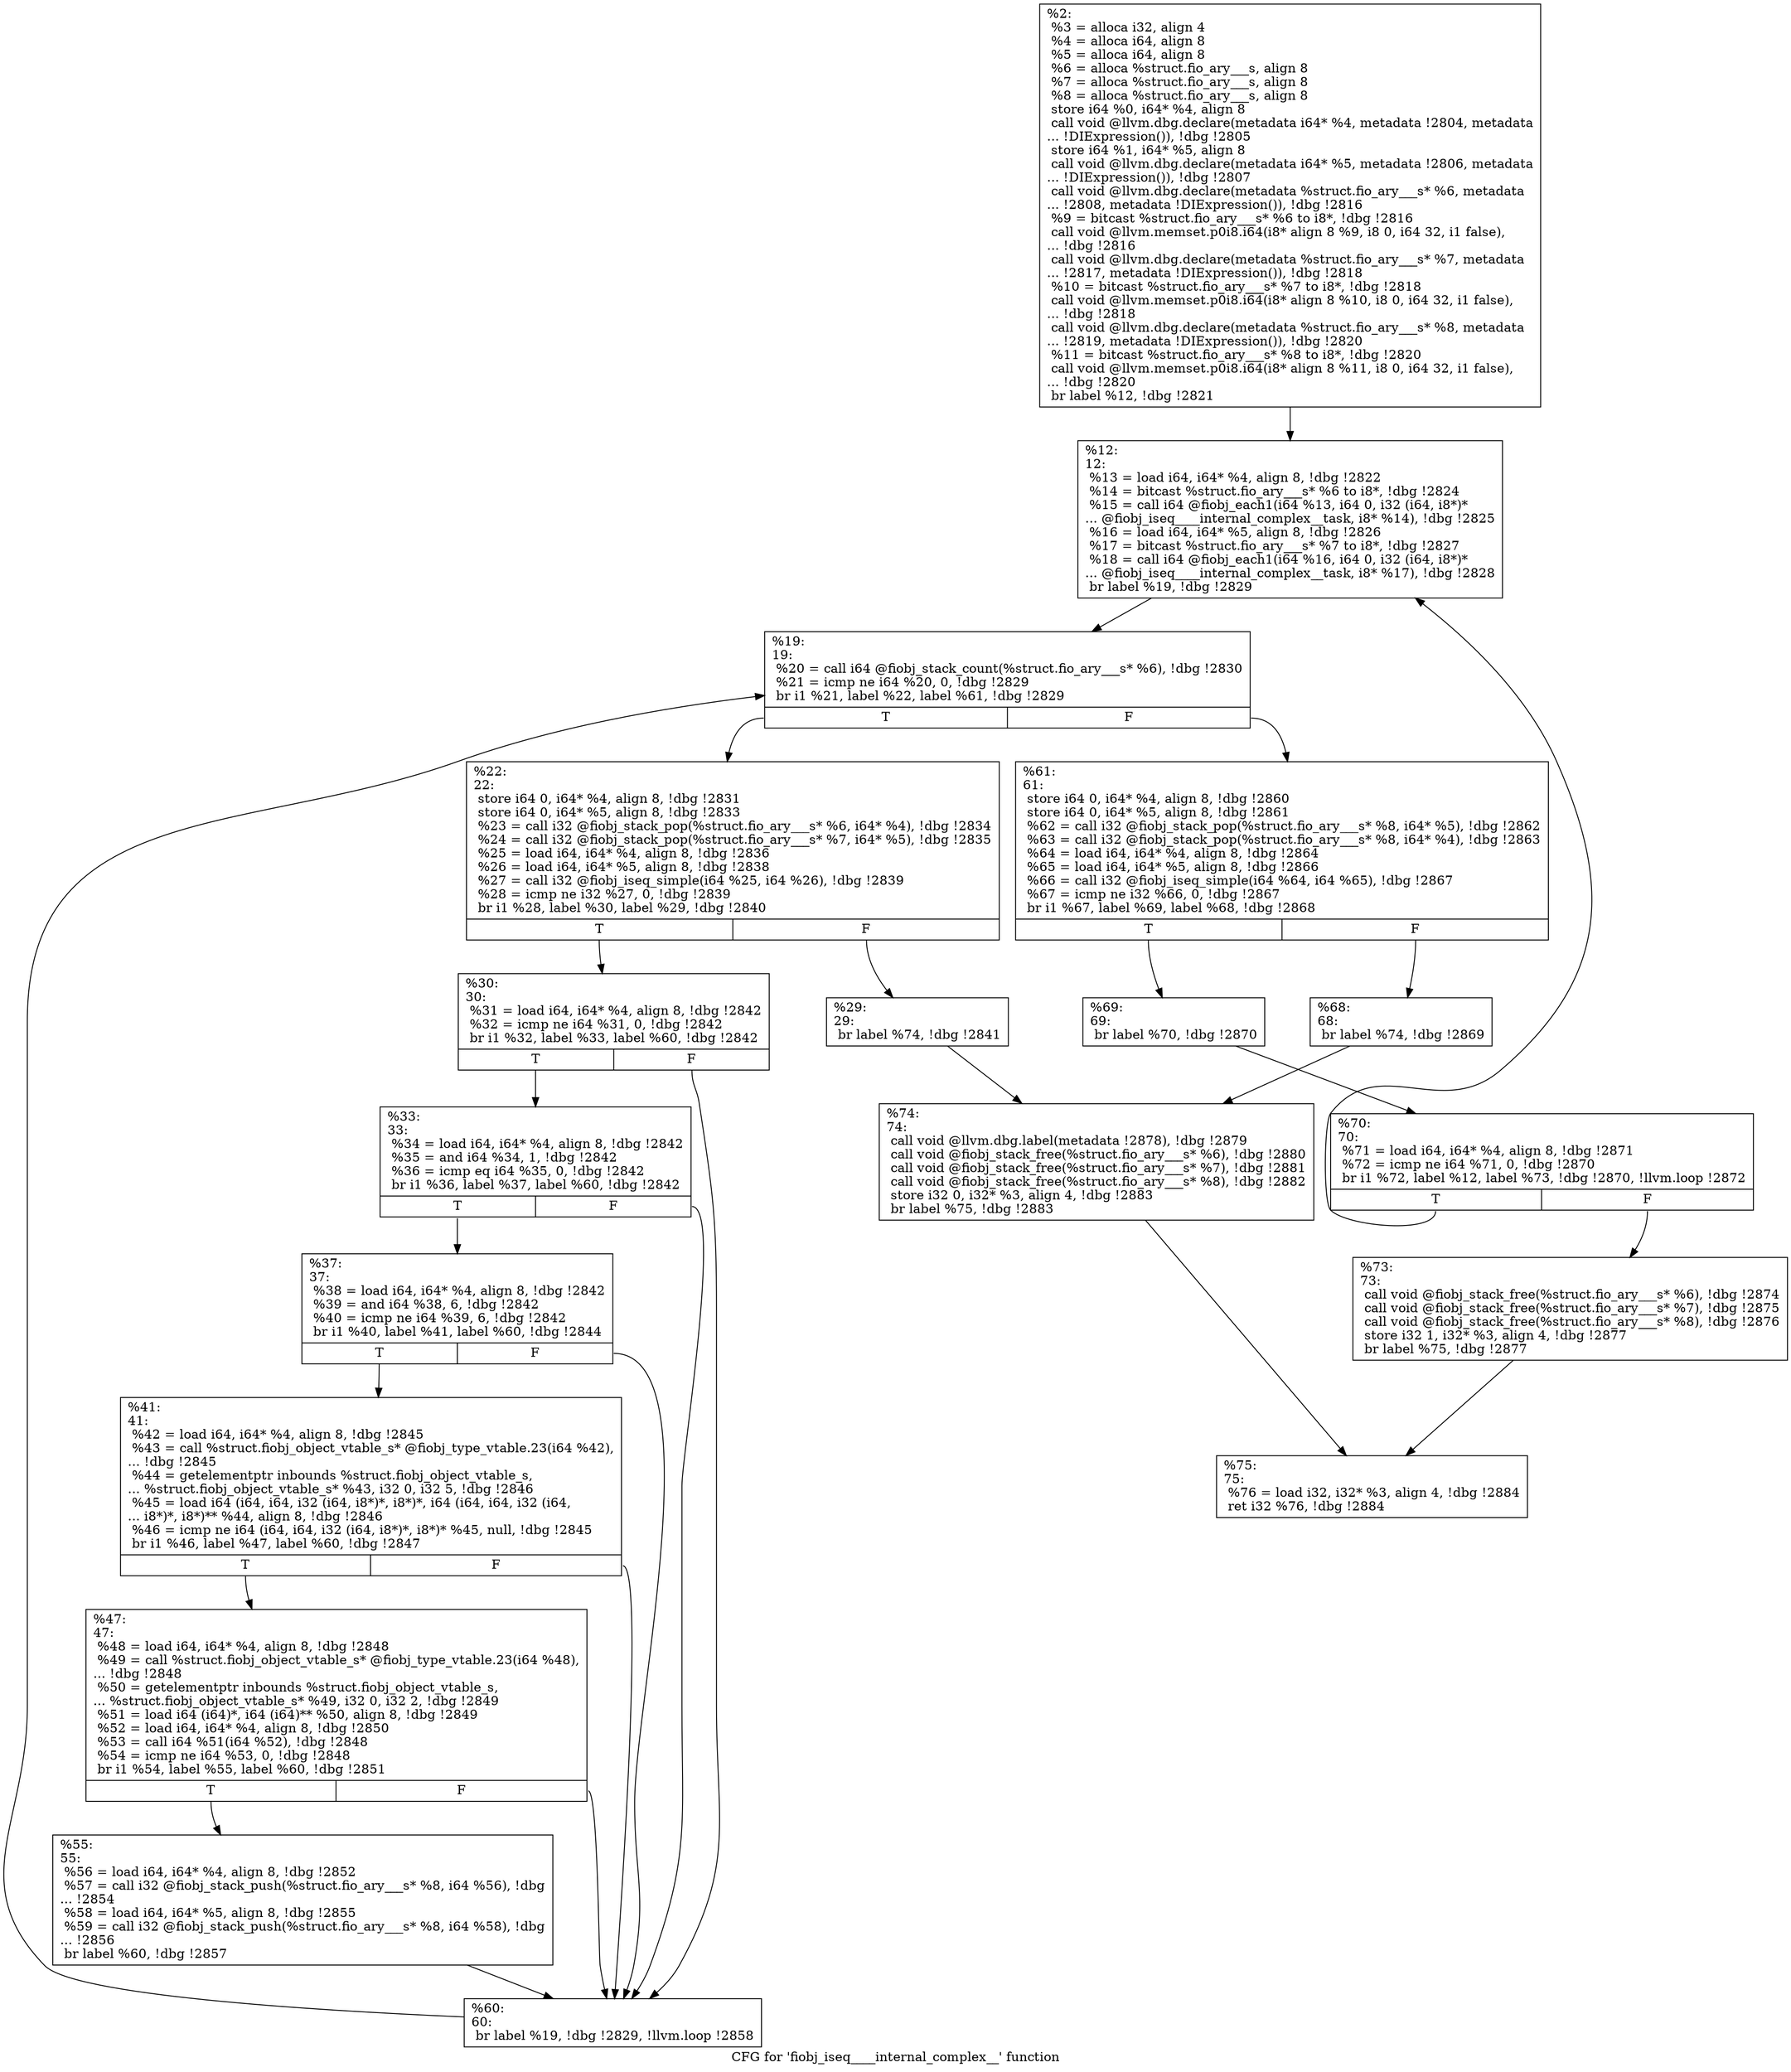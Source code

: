 digraph "CFG for 'fiobj_iseq____internal_complex__' function" {
	label="CFG for 'fiobj_iseq____internal_complex__' function";

	Node0x556851e0de30 [shape=record,label="{%2:\l  %3 = alloca i32, align 4\l  %4 = alloca i64, align 8\l  %5 = alloca i64, align 8\l  %6 = alloca %struct.fio_ary___s, align 8\l  %7 = alloca %struct.fio_ary___s, align 8\l  %8 = alloca %struct.fio_ary___s, align 8\l  store i64 %0, i64* %4, align 8\l  call void @llvm.dbg.declare(metadata i64* %4, metadata !2804, metadata\l... !DIExpression()), !dbg !2805\l  store i64 %1, i64* %5, align 8\l  call void @llvm.dbg.declare(metadata i64* %5, metadata !2806, metadata\l... !DIExpression()), !dbg !2807\l  call void @llvm.dbg.declare(metadata %struct.fio_ary___s* %6, metadata\l... !2808, metadata !DIExpression()), !dbg !2816\l  %9 = bitcast %struct.fio_ary___s* %6 to i8*, !dbg !2816\l  call void @llvm.memset.p0i8.i64(i8* align 8 %9, i8 0, i64 32, i1 false),\l... !dbg !2816\l  call void @llvm.dbg.declare(metadata %struct.fio_ary___s* %7, metadata\l... !2817, metadata !DIExpression()), !dbg !2818\l  %10 = bitcast %struct.fio_ary___s* %7 to i8*, !dbg !2818\l  call void @llvm.memset.p0i8.i64(i8* align 8 %10, i8 0, i64 32, i1 false),\l... !dbg !2818\l  call void @llvm.dbg.declare(metadata %struct.fio_ary___s* %8, metadata\l... !2819, metadata !DIExpression()), !dbg !2820\l  %11 = bitcast %struct.fio_ary___s* %8 to i8*, !dbg !2820\l  call void @llvm.memset.p0i8.i64(i8* align 8 %11, i8 0, i64 32, i1 false),\l... !dbg !2820\l  br label %12, !dbg !2821\l}"];
	Node0x556851e0de30 -> Node0x556851e108c0;
	Node0x556851e108c0 [shape=record,label="{%12:\l12:                                               \l  %13 = load i64, i64* %4, align 8, !dbg !2822\l  %14 = bitcast %struct.fio_ary___s* %6 to i8*, !dbg !2824\l  %15 = call i64 @fiobj_each1(i64 %13, i64 0, i32 (i64, i8*)*\l... @fiobj_iseq____internal_complex__task, i8* %14), !dbg !2825\l  %16 = load i64, i64* %5, align 8, !dbg !2826\l  %17 = bitcast %struct.fio_ary___s* %7 to i8*, !dbg !2827\l  %18 = call i64 @fiobj_each1(i64 %16, i64 0, i32 (i64, i8*)*\l... @fiobj_iseq____internal_complex__task, i8* %17), !dbg !2828\l  br label %19, !dbg !2829\l}"];
	Node0x556851e108c0 -> Node0x556851e10910;
	Node0x556851e10910 [shape=record,label="{%19:\l19:                                               \l  %20 = call i64 @fiobj_stack_count(%struct.fio_ary___s* %6), !dbg !2830\l  %21 = icmp ne i64 %20, 0, !dbg !2829\l  br i1 %21, label %22, label %61, !dbg !2829\l|{<s0>T|<s1>F}}"];
	Node0x556851e10910:s0 -> Node0x556851e10960;
	Node0x556851e10910:s1 -> Node0x556851e10c30;
	Node0x556851e10960 [shape=record,label="{%22:\l22:                                               \l  store i64 0, i64* %4, align 8, !dbg !2831\l  store i64 0, i64* %5, align 8, !dbg !2833\l  %23 = call i32 @fiobj_stack_pop(%struct.fio_ary___s* %6, i64* %4), !dbg !2834\l  %24 = call i32 @fiobj_stack_pop(%struct.fio_ary___s* %7, i64* %5), !dbg !2835\l  %25 = load i64, i64* %4, align 8, !dbg !2836\l  %26 = load i64, i64* %5, align 8, !dbg !2838\l  %27 = call i32 @fiobj_iseq_simple(i64 %25, i64 %26), !dbg !2839\l  %28 = icmp ne i32 %27, 0, !dbg !2839\l  br i1 %28, label %30, label %29, !dbg !2840\l|{<s0>T|<s1>F}}"];
	Node0x556851e10960:s0 -> Node0x556851e10a00;
	Node0x556851e10960:s1 -> Node0x556851e109b0;
	Node0x556851e109b0 [shape=record,label="{%29:\l29:                                               \l  br label %74, !dbg !2841\l}"];
	Node0x556851e109b0 -> Node0x556851e10dc0;
	Node0x556851e10a00 [shape=record,label="{%30:\l30:                                               \l  %31 = load i64, i64* %4, align 8, !dbg !2842\l  %32 = icmp ne i64 %31, 0, !dbg !2842\l  br i1 %32, label %33, label %60, !dbg !2842\l|{<s0>T|<s1>F}}"];
	Node0x556851e10a00:s0 -> Node0x556851e10a50;
	Node0x556851e10a00:s1 -> Node0x556851e10be0;
	Node0x556851e10a50 [shape=record,label="{%33:\l33:                                               \l  %34 = load i64, i64* %4, align 8, !dbg !2842\l  %35 = and i64 %34, 1, !dbg !2842\l  %36 = icmp eq i64 %35, 0, !dbg !2842\l  br i1 %36, label %37, label %60, !dbg !2842\l|{<s0>T|<s1>F}}"];
	Node0x556851e10a50:s0 -> Node0x556851e10aa0;
	Node0x556851e10a50:s1 -> Node0x556851e10be0;
	Node0x556851e10aa0 [shape=record,label="{%37:\l37:                                               \l  %38 = load i64, i64* %4, align 8, !dbg !2842\l  %39 = and i64 %38, 6, !dbg !2842\l  %40 = icmp ne i64 %39, 6, !dbg !2842\l  br i1 %40, label %41, label %60, !dbg !2844\l|{<s0>T|<s1>F}}"];
	Node0x556851e10aa0:s0 -> Node0x556851e10af0;
	Node0x556851e10aa0:s1 -> Node0x556851e10be0;
	Node0x556851e10af0 [shape=record,label="{%41:\l41:                                               \l  %42 = load i64, i64* %4, align 8, !dbg !2845\l  %43 = call %struct.fiobj_object_vtable_s* @fiobj_type_vtable.23(i64 %42),\l... !dbg !2845\l  %44 = getelementptr inbounds %struct.fiobj_object_vtable_s,\l... %struct.fiobj_object_vtable_s* %43, i32 0, i32 5, !dbg !2846\l  %45 = load i64 (i64, i64, i32 (i64, i8*)*, i8*)*, i64 (i64, i64, i32 (i64,\l... i8*)*, i8*)** %44, align 8, !dbg !2846\l  %46 = icmp ne i64 (i64, i64, i32 (i64, i8*)*, i8*)* %45, null, !dbg !2845\l  br i1 %46, label %47, label %60, !dbg !2847\l|{<s0>T|<s1>F}}"];
	Node0x556851e10af0:s0 -> Node0x556851e10b40;
	Node0x556851e10af0:s1 -> Node0x556851e10be0;
	Node0x556851e10b40 [shape=record,label="{%47:\l47:                                               \l  %48 = load i64, i64* %4, align 8, !dbg !2848\l  %49 = call %struct.fiobj_object_vtable_s* @fiobj_type_vtable.23(i64 %48),\l... !dbg !2848\l  %50 = getelementptr inbounds %struct.fiobj_object_vtable_s,\l... %struct.fiobj_object_vtable_s* %49, i32 0, i32 2, !dbg !2849\l  %51 = load i64 (i64)*, i64 (i64)** %50, align 8, !dbg !2849\l  %52 = load i64, i64* %4, align 8, !dbg !2850\l  %53 = call i64 %51(i64 %52), !dbg !2848\l  %54 = icmp ne i64 %53, 0, !dbg !2848\l  br i1 %54, label %55, label %60, !dbg !2851\l|{<s0>T|<s1>F}}"];
	Node0x556851e10b40:s0 -> Node0x556851e10b90;
	Node0x556851e10b40:s1 -> Node0x556851e10be0;
	Node0x556851e10b90 [shape=record,label="{%55:\l55:                                               \l  %56 = load i64, i64* %4, align 8, !dbg !2852\l  %57 = call i32 @fiobj_stack_push(%struct.fio_ary___s* %8, i64 %56), !dbg\l... !2854\l  %58 = load i64, i64* %5, align 8, !dbg !2855\l  %59 = call i32 @fiobj_stack_push(%struct.fio_ary___s* %8, i64 %58), !dbg\l... !2856\l  br label %60, !dbg !2857\l}"];
	Node0x556851e10b90 -> Node0x556851e10be0;
	Node0x556851e10be0 [shape=record,label="{%60:\l60:                                               \l  br label %19, !dbg !2829, !llvm.loop !2858\l}"];
	Node0x556851e10be0 -> Node0x556851e10910;
	Node0x556851e10c30 [shape=record,label="{%61:\l61:                                               \l  store i64 0, i64* %4, align 8, !dbg !2860\l  store i64 0, i64* %5, align 8, !dbg !2861\l  %62 = call i32 @fiobj_stack_pop(%struct.fio_ary___s* %8, i64* %5), !dbg !2862\l  %63 = call i32 @fiobj_stack_pop(%struct.fio_ary___s* %8, i64* %4), !dbg !2863\l  %64 = load i64, i64* %4, align 8, !dbg !2864\l  %65 = load i64, i64* %5, align 8, !dbg !2866\l  %66 = call i32 @fiobj_iseq_simple(i64 %64, i64 %65), !dbg !2867\l  %67 = icmp ne i32 %66, 0, !dbg !2867\l  br i1 %67, label %69, label %68, !dbg !2868\l|{<s0>T|<s1>F}}"];
	Node0x556851e10c30:s0 -> Node0x556851e10cd0;
	Node0x556851e10c30:s1 -> Node0x556851e10c80;
	Node0x556851e10c80 [shape=record,label="{%68:\l68:                                               \l  br label %74, !dbg !2869\l}"];
	Node0x556851e10c80 -> Node0x556851e10dc0;
	Node0x556851e10cd0 [shape=record,label="{%69:\l69:                                               \l  br label %70, !dbg !2870\l}"];
	Node0x556851e10cd0 -> Node0x556851e10d20;
	Node0x556851e10d20 [shape=record,label="{%70:\l70:                                               \l  %71 = load i64, i64* %4, align 8, !dbg !2871\l  %72 = icmp ne i64 %71, 0, !dbg !2870\l  br i1 %72, label %12, label %73, !dbg !2870, !llvm.loop !2872\l|{<s0>T|<s1>F}}"];
	Node0x556851e10d20:s0 -> Node0x556851e108c0;
	Node0x556851e10d20:s1 -> Node0x556851e10d70;
	Node0x556851e10d70 [shape=record,label="{%73:\l73:                                               \l  call void @fiobj_stack_free(%struct.fio_ary___s* %6), !dbg !2874\l  call void @fiobj_stack_free(%struct.fio_ary___s* %7), !dbg !2875\l  call void @fiobj_stack_free(%struct.fio_ary___s* %8), !dbg !2876\l  store i32 1, i32* %3, align 4, !dbg !2877\l  br label %75, !dbg !2877\l}"];
	Node0x556851e10d70 -> Node0x556851e10e10;
	Node0x556851e10dc0 [shape=record,label="{%74:\l74:                                               \l  call void @llvm.dbg.label(metadata !2878), !dbg !2879\l  call void @fiobj_stack_free(%struct.fio_ary___s* %6), !dbg !2880\l  call void @fiobj_stack_free(%struct.fio_ary___s* %7), !dbg !2881\l  call void @fiobj_stack_free(%struct.fio_ary___s* %8), !dbg !2882\l  store i32 0, i32* %3, align 4, !dbg !2883\l  br label %75, !dbg !2883\l}"];
	Node0x556851e10dc0 -> Node0x556851e10e10;
	Node0x556851e10e10 [shape=record,label="{%75:\l75:                                               \l  %76 = load i32, i32* %3, align 4, !dbg !2884\l  ret i32 %76, !dbg !2884\l}"];
}
